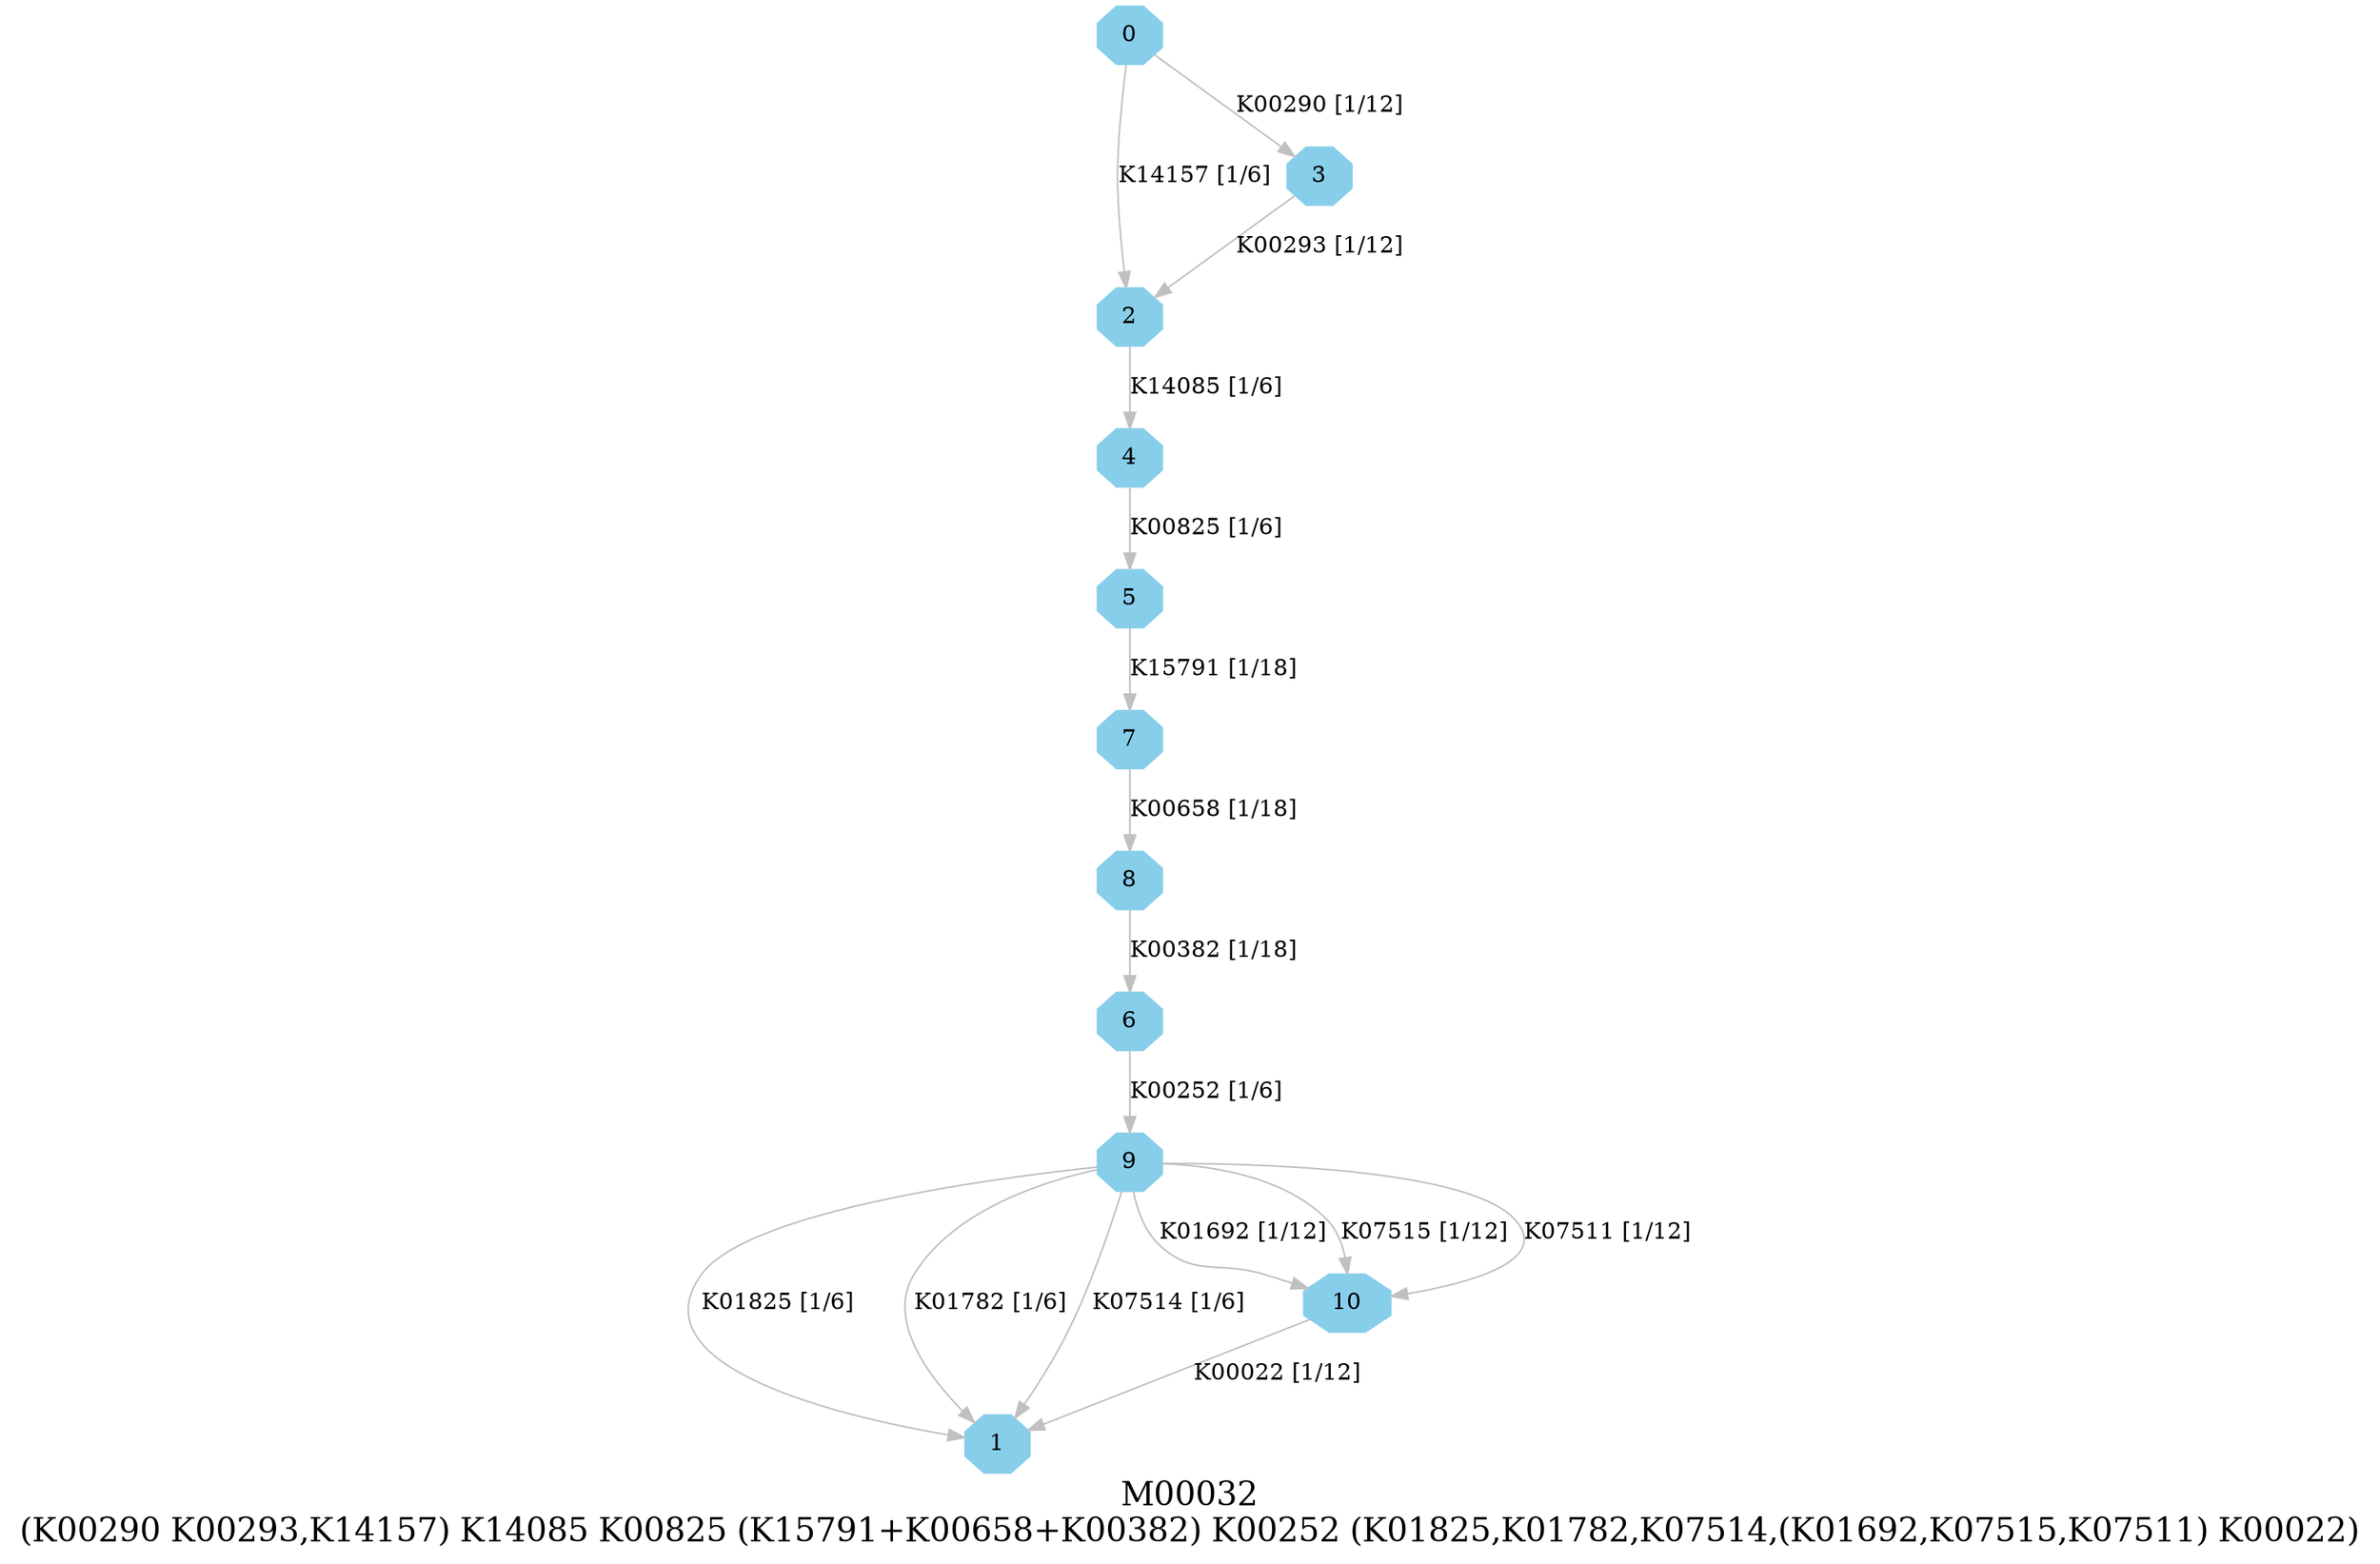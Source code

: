 digraph G {
graph [label="M00032
(K00290 K00293,K14157) K14085 K00825 (K15791+K00658+K00382) K00252 (K01825,K01782,K07514,(K01692,K07515,K07511) K00022)",fontsize=20];
node [shape=box,style=filled];
edge [len=3,color=grey];
{node [width=.3,height=.3,shape=octagon,style=filled,color=skyblue] 0 1 2 3 4 5 6 7 8 9 10 }
0 -> 3 [label="K00290 [1/12]"];
0 -> 2 [label="K14157 [1/6]"];
2 -> 4 [label="K14085 [1/6]"];
3 -> 2 [label="K00293 [1/12]"];
4 -> 5 [label="K00825 [1/6]"];
5 -> 7 [label="K15791 [1/18]"];
6 -> 9 [label="K00252 [1/6]"];
7 -> 8 [label="K00658 [1/18]"];
8 -> 6 [label="K00382 [1/18]"];
9 -> 1 [label="K01825 [1/6]"];
9 -> 1 [label="K01782 [1/6]"];
9 -> 1 [label="K07514 [1/6]"];
9 -> 10 [label="K01692 [1/12]"];
9 -> 10 [label="K07515 [1/12]"];
9 -> 10 [label="K07511 [1/12]"];
10 -> 1 [label="K00022 [1/12]"];
}